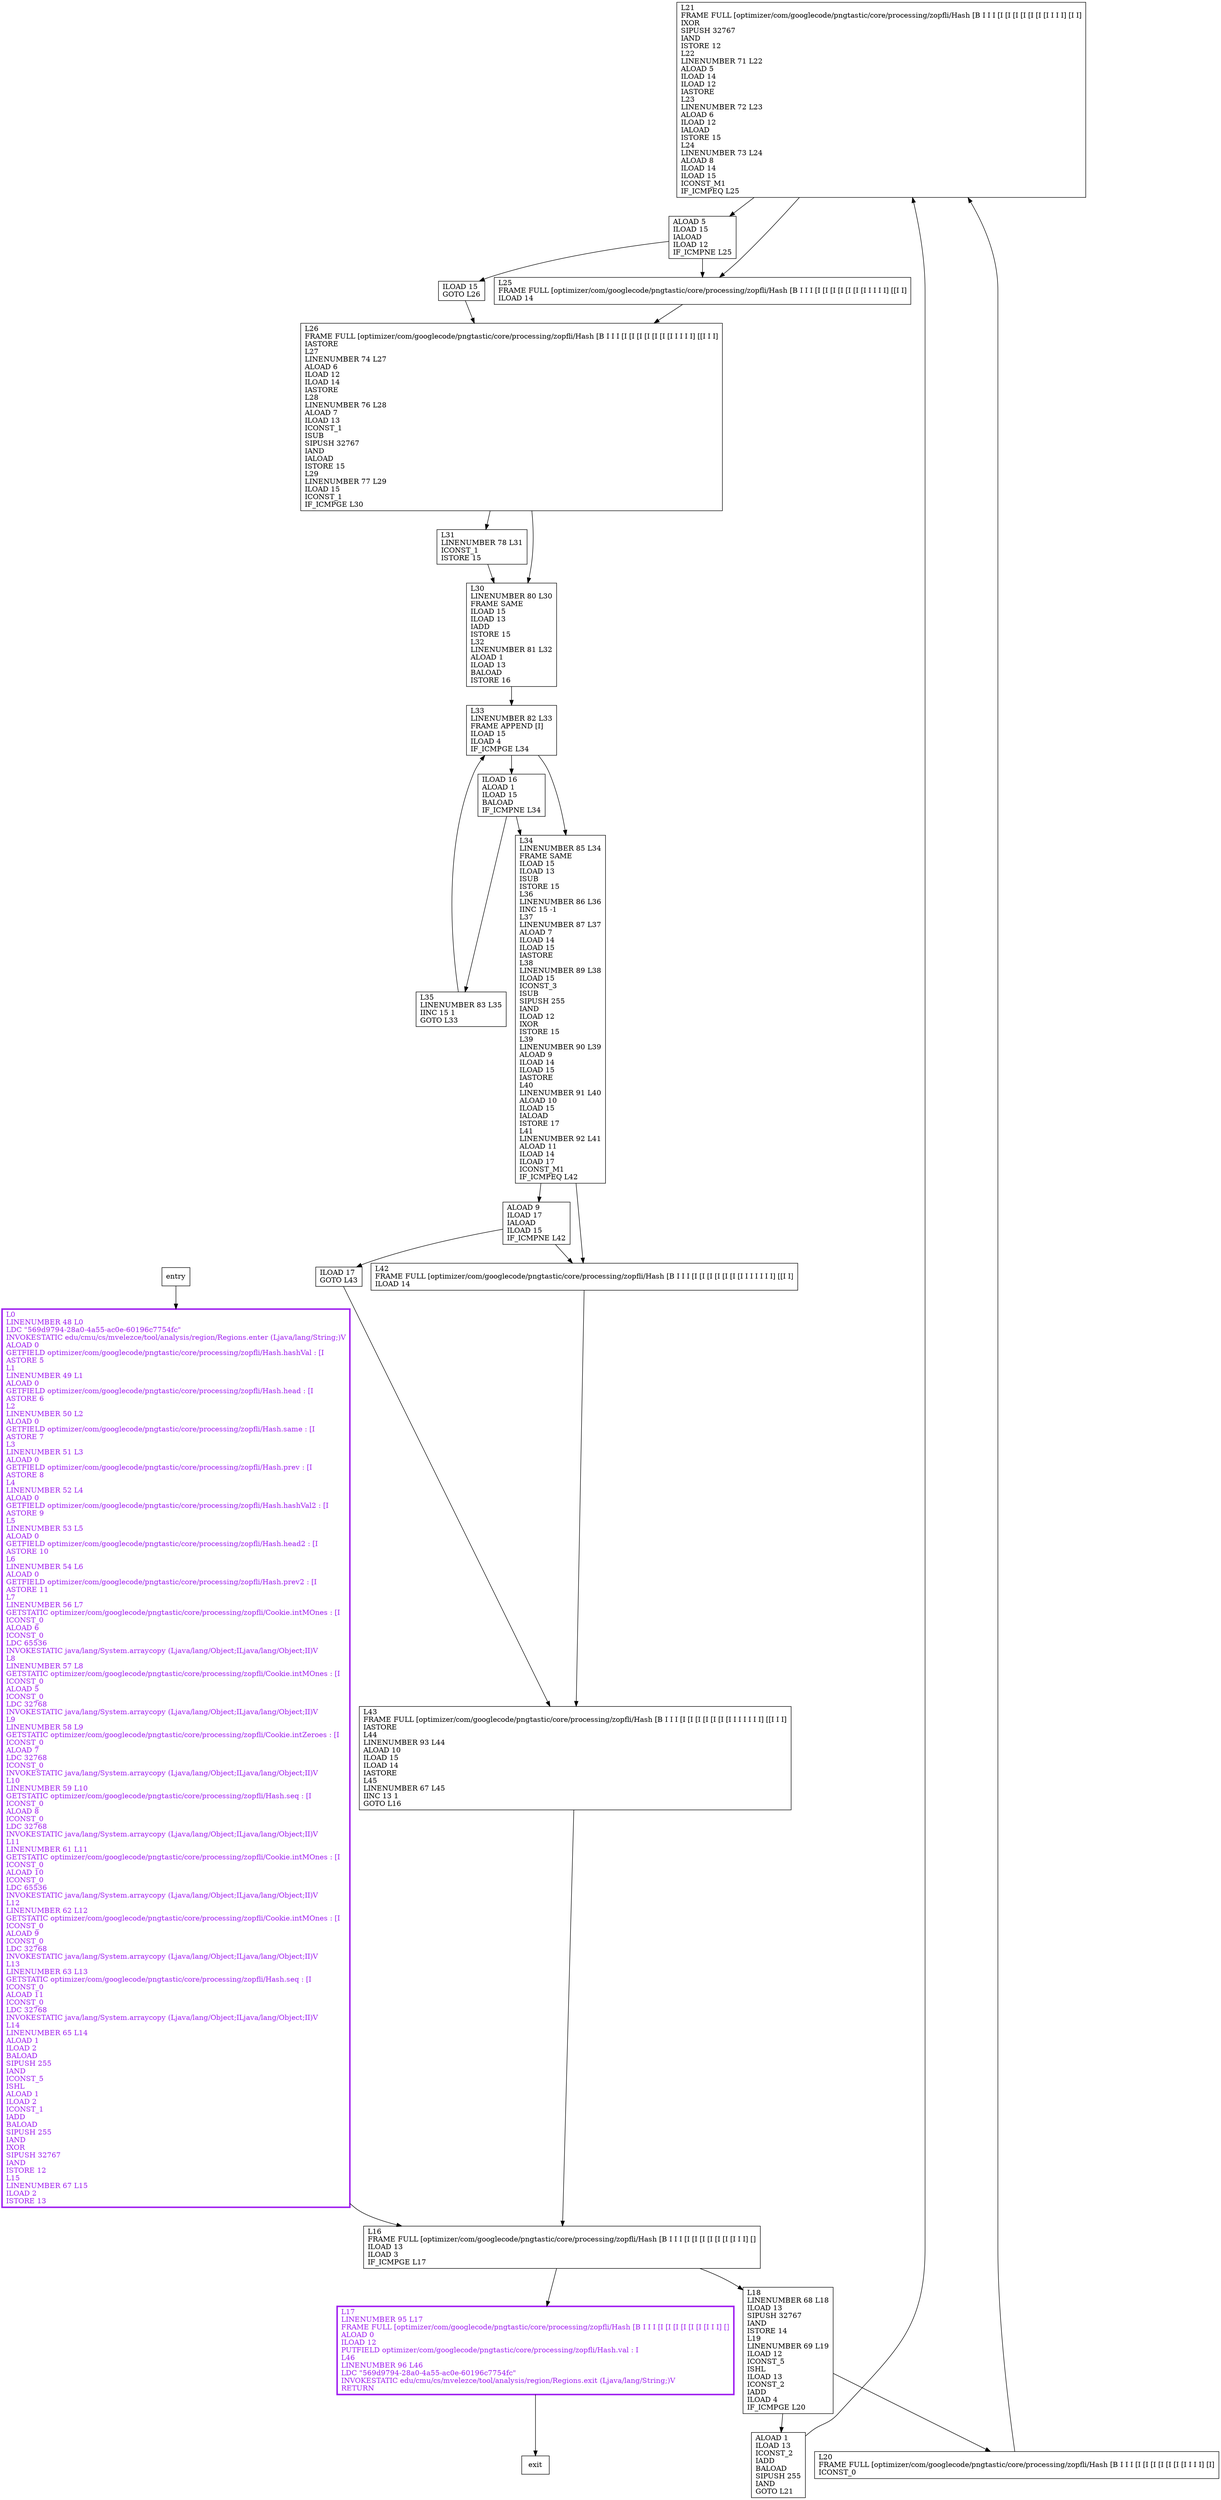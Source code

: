 digraph init {
node [shape=record];
1841421417 [label="L21\lFRAME FULL [optimizer/com/googlecode/pngtastic/core/processing/zopfli/Hash [B I I I [I [I [I [I [I [I [I I I I] [I I]\lIXOR\lSIPUSH 32767\lIAND\lISTORE 12\lL22\lLINENUMBER 71 L22\lALOAD 5\lILOAD 14\lILOAD 12\lIASTORE\lL23\lLINENUMBER 72 L23\lALOAD 6\lILOAD 12\lIALOAD\lISTORE 15\lL24\lLINENUMBER 73 L24\lALOAD 8\lILOAD 14\lILOAD 15\lICONST_M1\lIF_ICMPEQ L25\l"];
1041219253 [label="L26\lFRAME FULL [optimizer/com/googlecode/pngtastic/core/processing/zopfli/Hash [B I I I [I [I [I [I [I [I [I I I I I] [[I I I]\lIASTORE\lL27\lLINENUMBER 74 L27\lALOAD 6\lILOAD 12\lILOAD 14\lIASTORE\lL28\lLINENUMBER 76 L28\lALOAD 7\lILOAD 13\lICONST_1\lISUB\lSIPUSH 32767\lIAND\lIALOAD\lISTORE 15\lL29\lLINENUMBER 77 L29\lILOAD 15\lICONST_1\lIF_ICMPGE L30\l"];
1779378259 [label="L18\lLINENUMBER 68 L18\lILOAD 13\lSIPUSH 32767\lIAND\lISTORE 14\lL19\lLINENUMBER 69 L19\lILOAD 12\lICONST_5\lISHL\lILOAD 13\lICONST_2\lIADD\lILOAD 4\lIF_ICMPGE L20\l"];
645323781 [label="L31\lLINENUMBER 78 L31\lICONST_1\lISTORE 15\l"];
1211363315 [label="ILOAD 16\lALOAD 1\lILOAD 15\lBALOAD\lIF_ICMPNE L34\l"];
2034046523 [label="L43\lFRAME FULL [optimizer/com/googlecode/pngtastic/core/processing/zopfli/Hash [B I I I [I [I [I [I [I [I [I I I I I I I] [[I I I]\lIASTORE\lL44\lLINENUMBER 93 L44\lALOAD 10\lILOAD 15\lILOAD 14\lIASTORE\lL45\lLINENUMBER 67 L45\lIINC 13 1\lGOTO L16\l"];
2124360754 [label="L25\lFRAME FULL [optimizer/com/googlecode/pngtastic/core/processing/zopfli/Hash [B I I I [I [I [I [I [I [I [I I I I I] [[I I]\lILOAD 14\l"];
91430202 [label="L17\lLINENUMBER 95 L17\lFRAME FULL [optimizer/com/googlecode/pngtastic/core/processing/zopfli/Hash [B I I I [I [I [I [I [I [I [I I I] []\lALOAD 0\lILOAD 12\lPUTFIELD optimizer/com/googlecode/pngtastic/core/processing/zopfli/Hash.val : I\lL46\lLINENUMBER 96 L46\lLDC \"569d9794-28a0-4a55-ac0e-60196c7754fc\"\lINVOKESTATIC edu/cmu/cs/mvelezce/tool/analysis/region/Regions.exit (Ljava/lang/String;)V\lRETURN\l"];
1565397985 [label="ILOAD 15\lGOTO L26\l"];
1892062598 [label="ALOAD 1\lILOAD 13\lICONST_2\lIADD\lBALOAD\lSIPUSH 255\lIAND\lGOTO L21\l"];
1514778448 [label="ALOAD 9\lILOAD 17\lIALOAD\lILOAD 15\lIF_ICMPNE L42\l"];
185209393 [label="L34\lLINENUMBER 85 L34\lFRAME SAME\lILOAD 15\lILOAD 13\lISUB\lISTORE 15\lL36\lLINENUMBER 86 L36\lIINC 15 -1\lL37\lLINENUMBER 87 L37\lALOAD 7\lILOAD 14\lILOAD 15\lIASTORE\lL38\lLINENUMBER 89 L38\lILOAD 15\lICONST_3\lISUB\lSIPUSH 255\lIAND\lILOAD 12\lIXOR\lISTORE 15\lL39\lLINENUMBER 90 L39\lALOAD 9\lILOAD 14\lILOAD 15\lIASTORE\lL40\lLINENUMBER 91 L40\lALOAD 10\lILOAD 15\lIALOAD\lISTORE 17\lL41\lLINENUMBER 92 L41\lALOAD 11\lILOAD 14\lILOAD 17\lICONST_M1\lIF_ICMPEQ L42\l"];
991806841 [label="ILOAD 17\lGOTO L43\l"];
434167806 [label="ALOAD 5\lILOAD 15\lIALOAD\lILOAD 12\lIF_ICMPNE L25\l"];
50173263 [label="L0\lLINENUMBER 48 L0\lLDC \"569d9794-28a0-4a55-ac0e-60196c7754fc\"\lINVOKESTATIC edu/cmu/cs/mvelezce/tool/analysis/region/Regions.enter (Ljava/lang/String;)V\lALOAD 0\lGETFIELD optimizer/com/googlecode/pngtastic/core/processing/zopfli/Hash.hashVal : [I\lASTORE 5\lL1\lLINENUMBER 49 L1\lALOAD 0\lGETFIELD optimizer/com/googlecode/pngtastic/core/processing/zopfli/Hash.head : [I\lASTORE 6\lL2\lLINENUMBER 50 L2\lALOAD 0\lGETFIELD optimizer/com/googlecode/pngtastic/core/processing/zopfli/Hash.same : [I\lASTORE 7\lL3\lLINENUMBER 51 L3\lALOAD 0\lGETFIELD optimizer/com/googlecode/pngtastic/core/processing/zopfli/Hash.prev : [I\lASTORE 8\lL4\lLINENUMBER 52 L4\lALOAD 0\lGETFIELD optimizer/com/googlecode/pngtastic/core/processing/zopfli/Hash.hashVal2 : [I\lASTORE 9\lL5\lLINENUMBER 53 L5\lALOAD 0\lGETFIELD optimizer/com/googlecode/pngtastic/core/processing/zopfli/Hash.head2 : [I\lASTORE 10\lL6\lLINENUMBER 54 L6\lALOAD 0\lGETFIELD optimizer/com/googlecode/pngtastic/core/processing/zopfli/Hash.prev2 : [I\lASTORE 11\lL7\lLINENUMBER 56 L7\lGETSTATIC optimizer/com/googlecode/pngtastic/core/processing/zopfli/Cookie.intMOnes : [I\lICONST_0\lALOAD 6\lICONST_0\lLDC 65536\lINVOKESTATIC java/lang/System.arraycopy (Ljava/lang/Object;ILjava/lang/Object;II)V\lL8\lLINENUMBER 57 L8\lGETSTATIC optimizer/com/googlecode/pngtastic/core/processing/zopfli/Cookie.intMOnes : [I\lICONST_0\lALOAD 5\lICONST_0\lLDC 32768\lINVOKESTATIC java/lang/System.arraycopy (Ljava/lang/Object;ILjava/lang/Object;II)V\lL9\lLINENUMBER 58 L9\lGETSTATIC optimizer/com/googlecode/pngtastic/core/processing/zopfli/Cookie.intZeroes : [I\lICONST_0\lALOAD 7\lLDC 32768\lICONST_0\lINVOKESTATIC java/lang/System.arraycopy (Ljava/lang/Object;ILjava/lang/Object;II)V\lL10\lLINENUMBER 59 L10\lGETSTATIC optimizer/com/googlecode/pngtastic/core/processing/zopfli/Hash.seq : [I\lICONST_0\lALOAD 8\lICONST_0\lLDC 32768\lINVOKESTATIC java/lang/System.arraycopy (Ljava/lang/Object;ILjava/lang/Object;II)V\lL11\lLINENUMBER 61 L11\lGETSTATIC optimizer/com/googlecode/pngtastic/core/processing/zopfli/Cookie.intMOnes : [I\lICONST_0\lALOAD 10\lICONST_0\lLDC 65536\lINVOKESTATIC java/lang/System.arraycopy (Ljava/lang/Object;ILjava/lang/Object;II)V\lL12\lLINENUMBER 62 L12\lGETSTATIC optimizer/com/googlecode/pngtastic/core/processing/zopfli/Cookie.intMOnes : [I\lICONST_0\lALOAD 9\lICONST_0\lLDC 32768\lINVOKESTATIC java/lang/System.arraycopy (Ljava/lang/Object;ILjava/lang/Object;II)V\lL13\lLINENUMBER 63 L13\lGETSTATIC optimizer/com/googlecode/pngtastic/core/processing/zopfli/Hash.seq : [I\lICONST_0\lALOAD 11\lICONST_0\lLDC 32768\lINVOKESTATIC java/lang/System.arraycopy (Ljava/lang/Object;ILjava/lang/Object;II)V\lL14\lLINENUMBER 65 L14\lALOAD 1\lILOAD 2\lBALOAD\lSIPUSH 255\lIAND\lICONST_5\lISHL\lALOAD 1\lILOAD 2\lICONST_1\lIADD\lBALOAD\lSIPUSH 255\lIAND\lIXOR\lSIPUSH 32767\lIAND\lISTORE 12\lL15\lLINENUMBER 67 L15\lILOAD 2\lISTORE 13\l"];
1452445207 [label="L33\lLINENUMBER 82 L33\lFRAME APPEND [I]\lILOAD 15\lILOAD 4\lIF_ICMPGE L34\l"];
964094970 [label="L30\lLINENUMBER 80 L30\lFRAME SAME\lILOAD 15\lILOAD 13\lIADD\lISTORE 15\lL32\lLINENUMBER 81 L32\lALOAD 1\lILOAD 13\lBALOAD\lISTORE 16\l"];
231900526 [label="L42\lFRAME FULL [optimizer/com/googlecode/pngtastic/core/processing/zopfli/Hash [B I I I [I [I [I [I [I [I [I I I I I I I] [[I I]\lILOAD 14\l"];
520043771 [label="L20\lFRAME FULL [optimizer/com/googlecode/pngtastic/core/processing/zopfli/Hash [B I I I [I [I [I [I [I [I [I I I I] [I]\lICONST_0\l"];
1184166964 [label="L35\lLINENUMBER 83 L35\lIINC 15 1\lGOTO L33\l"];
1625097607 [label="L16\lFRAME FULL [optimizer/com/googlecode/pngtastic/core/processing/zopfli/Hash [B I I I [I [I [I [I [I [I [I I I] []\lILOAD 13\lILOAD 3\lIF_ICMPGE L17\l"];
entry;
exit;
1841421417 -> 434167806;
1841421417 -> 2124360754;
1041219253 -> 645323781;
1041219253 -> 964094970;
1779378259 -> 1892062598;
1779378259 -> 520043771;
645323781 -> 964094970;
1211363315 -> 185209393;
1211363315 -> 1184166964;
2034046523 -> 1625097607;
2124360754 -> 1041219253;
91430202 -> exit;
1565397985 -> 1041219253;
entry -> 50173263;
1892062598 -> 1841421417;
1514778448 -> 991806841;
1514778448 -> 231900526;
185209393 -> 1514778448;
185209393 -> 231900526;
991806841 -> 2034046523;
434167806 -> 2124360754;
434167806 -> 1565397985;
50173263 -> 1625097607;
1452445207 -> 185209393;
1452445207 -> 1211363315;
964094970 -> 1452445207;
231900526 -> 2034046523;
520043771 -> 1841421417;
1184166964 -> 1452445207;
1625097607 -> 1779378259;
1625097607 -> 91430202;
50173263[fontcolor="purple", penwidth=3, color="purple"];
91430202[fontcolor="purple", penwidth=3, color="purple"];
}
